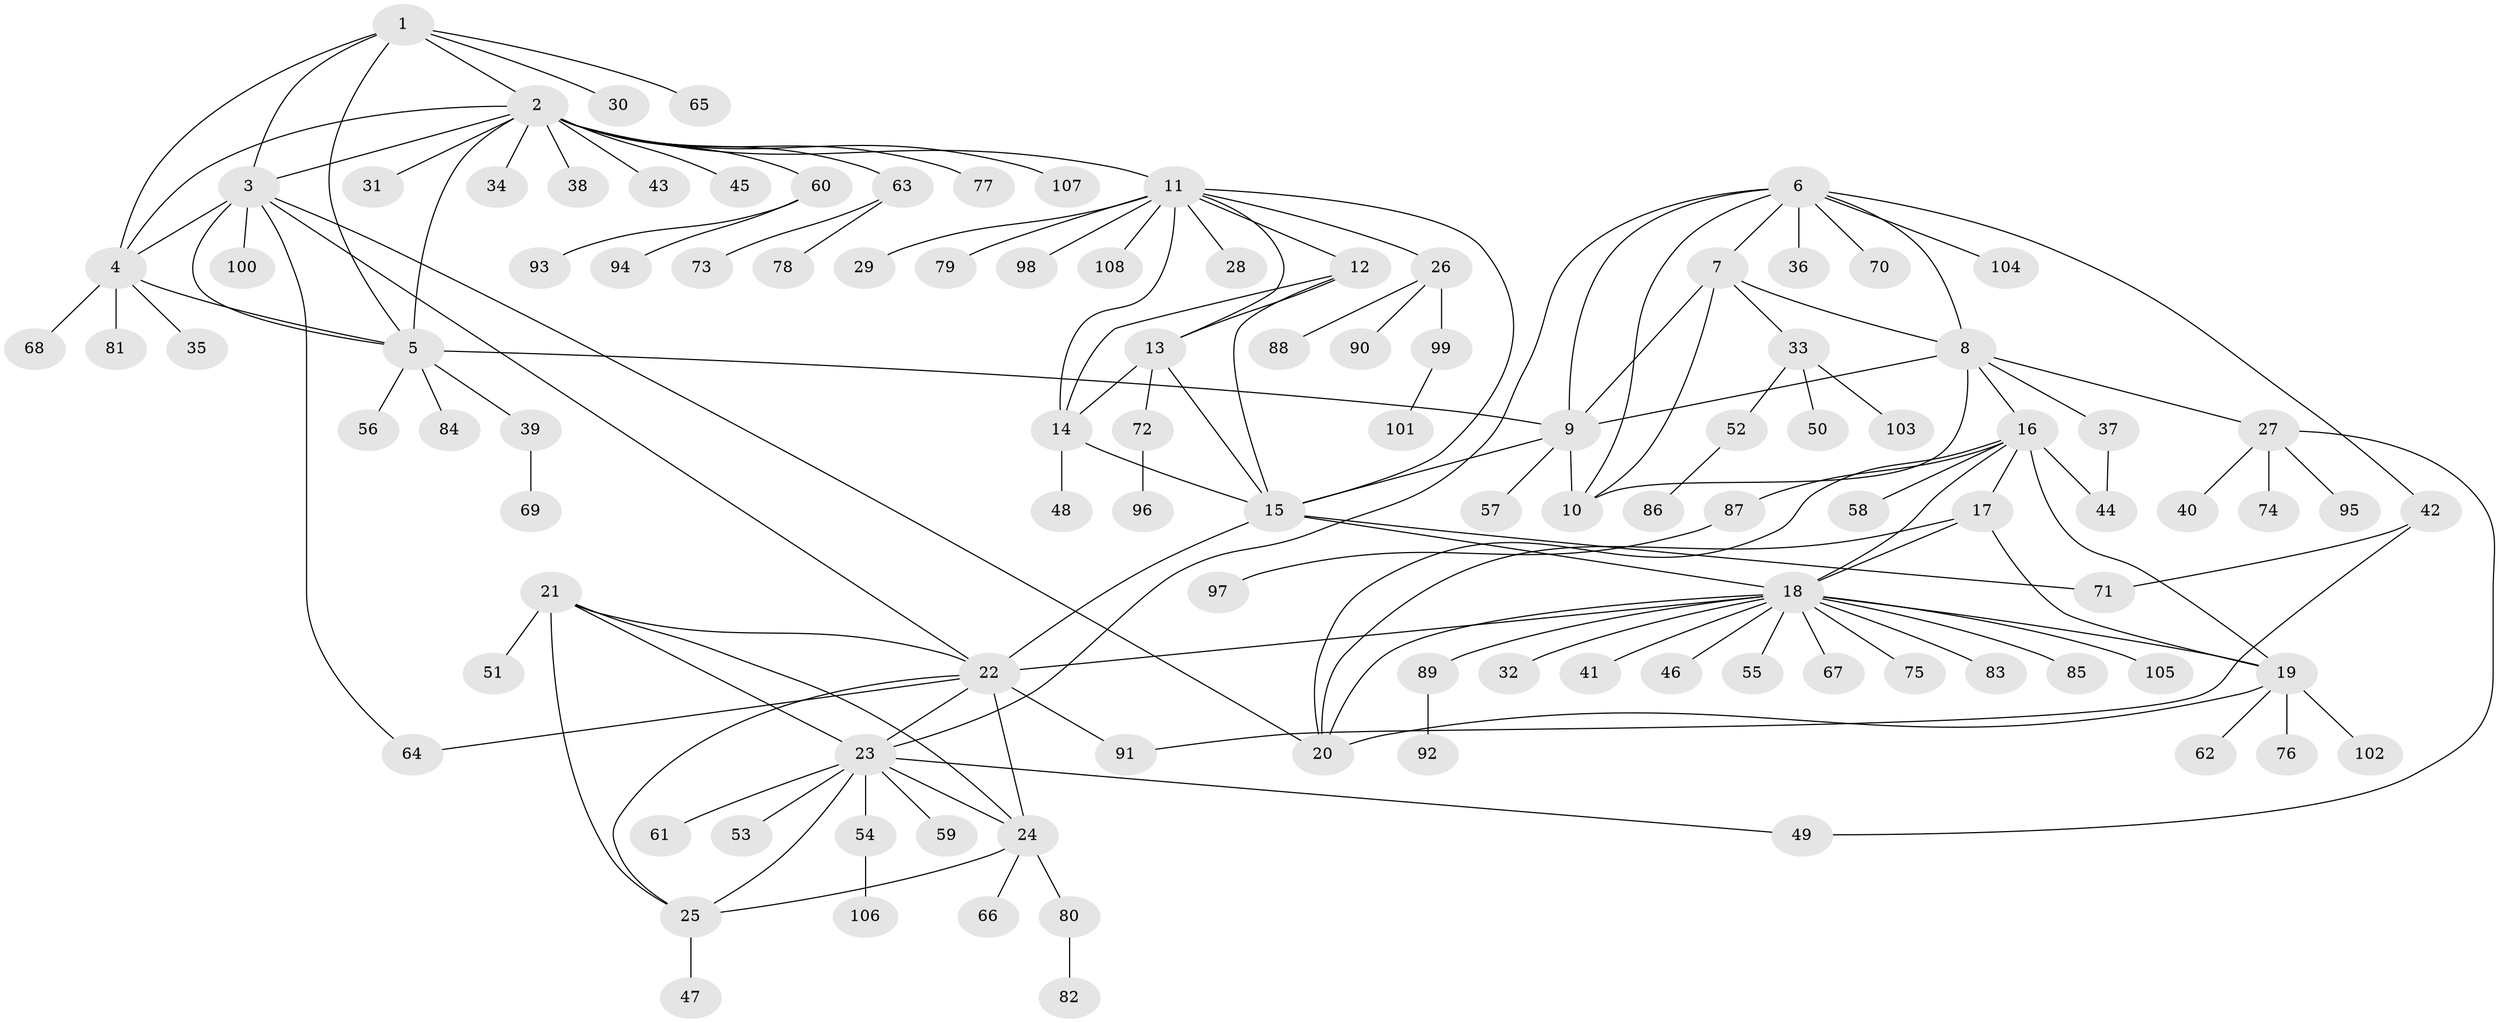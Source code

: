 // Generated by graph-tools (version 1.1) at 2025/54/03/09/25 04:54:06]
// undirected, 108 vertices, 148 edges
graph export_dot {
graph [start="1"]
  node [color=gray90,style=filled];
  1;
  2;
  3;
  4;
  5;
  6;
  7;
  8;
  9;
  10;
  11;
  12;
  13;
  14;
  15;
  16;
  17;
  18;
  19;
  20;
  21;
  22;
  23;
  24;
  25;
  26;
  27;
  28;
  29;
  30;
  31;
  32;
  33;
  34;
  35;
  36;
  37;
  38;
  39;
  40;
  41;
  42;
  43;
  44;
  45;
  46;
  47;
  48;
  49;
  50;
  51;
  52;
  53;
  54;
  55;
  56;
  57;
  58;
  59;
  60;
  61;
  62;
  63;
  64;
  65;
  66;
  67;
  68;
  69;
  70;
  71;
  72;
  73;
  74;
  75;
  76;
  77;
  78;
  79;
  80;
  81;
  82;
  83;
  84;
  85;
  86;
  87;
  88;
  89;
  90;
  91;
  92;
  93;
  94;
  95;
  96;
  97;
  98;
  99;
  100;
  101;
  102;
  103;
  104;
  105;
  106;
  107;
  108;
  1 -- 2;
  1 -- 3;
  1 -- 4;
  1 -- 5;
  1 -- 30;
  1 -- 65;
  2 -- 3;
  2 -- 4;
  2 -- 5;
  2 -- 11;
  2 -- 31;
  2 -- 34;
  2 -- 38;
  2 -- 43;
  2 -- 45;
  2 -- 60;
  2 -- 63;
  2 -- 77;
  2 -- 107;
  3 -- 4;
  3 -- 5;
  3 -- 20;
  3 -- 22;
  3 -- 64;
  3 -- 100;
  4 -- 5;
  4 -- 35;
  4 -- 68;
  4 -- 81;
  5 -- 9;
  5 -- 39;
  5 -- 56;
  5 -- 84;
  6 -- 7;
  6 -- 8;
  6 -- 9;
  6 -- 10;
  6 -- 23;
  6 -- 36;
  6 -- 42;
  6 -- 70;
  6 -- 104;
  7 -- 8;
  7 -- 9;
  7 -- 10;
  7 -- 33;
  8 -- 9;
  8 -- 10;
  8 -- 16;
  8 -- 27;
  8 -- 37;
  9 -- 10;
  9 -- 15;
  9 -- 57;
  11 -- 12;
  11 -- 13;
  11 -- 14;
  11 -- 15;
  11 -- 26;
  11 -- 28;
  11 -- 29;
  11 -- 79;
  11 -- 98;
  11 -- 108;
  12 -- 13;
  12 -- 14;
  12 -- 15;
  13 -- 14;
  13 -- 15;
  13 -- 72;
  14 -- 15;
  14 -- 48;
  15 -- 18;
  15 -- 22;
  15 -- 71;
  16 -- 17;
  16 -- 18;
  16 -- 19;
  16 -- 20;
  16 -- 44;
  16 -- 58;
  16 -- 87;
  17 -- 18;
  17 -- 19;
  17 -- 20;
  18 -- 19;
  18 -- 20;
  18 -- 22;
  18 -- 32;
  18 -- 41;
  18 -- 46;
  18 -- 55;
  18 -- 67;
  18 -- 75;
  18 -- 83;
  18 -- 85;
  18 -- 89;
  18 -- 105;
  19 -- 20;
  19 -- 62;
  19 -- 76;
  19 -- 102;
  21 -- 22;
  21 -- 23;
  21 -- 24;
  21 -- 25;
  21 -- 51;
  22 -- 23;
  22 -- 24;
  22 -- 25;
  22 -- 64;
  22 -- 91;
  23 -- 24;
  23 -- 25;
  23 -- 49;
  23 -- 53;
  23 -- 54;
  23 -- 59;
  23 -- 61;
  24 -- 25;
  24 -- 66;
  24 -- 80;
  25 -- 47;
  26 -- 88;
  26 -- 90;
  26 -- 99;
  27 -- 40;
  27 -- 49;
  27 -- 74;
  27 -- 95;
  33 -- 50;
  33 -- 52;
  33 -- 103;
  37 -- 44;
  39 -- 69;
  42 -- 71;
  42 -- 91;
  52 -- 86;
  54 -- 106;
  60 -- 93;
  60 -- 94;
  63 -- 73;
  63 -- 78;
  72 -- 96;
  80 -- 82;
  87 -- 97;
  89 -- 92;
  99 -- 101;
}
